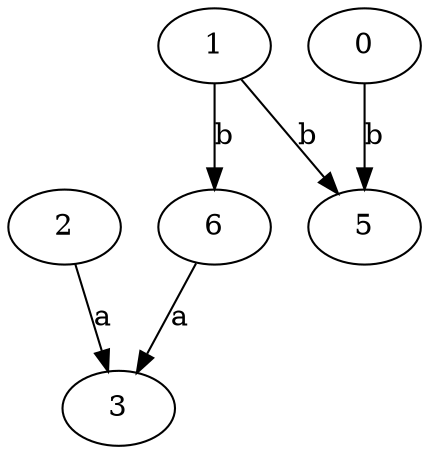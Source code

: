 strict digraph  {
2;
0;
3;
5;
1;
6;
2 -> 3  [label=a];
0 -> 5  [label=b];
1 -> 5  [label=b];
1 -> 6  [label=b];
6 -> 3  [label=a];
}
